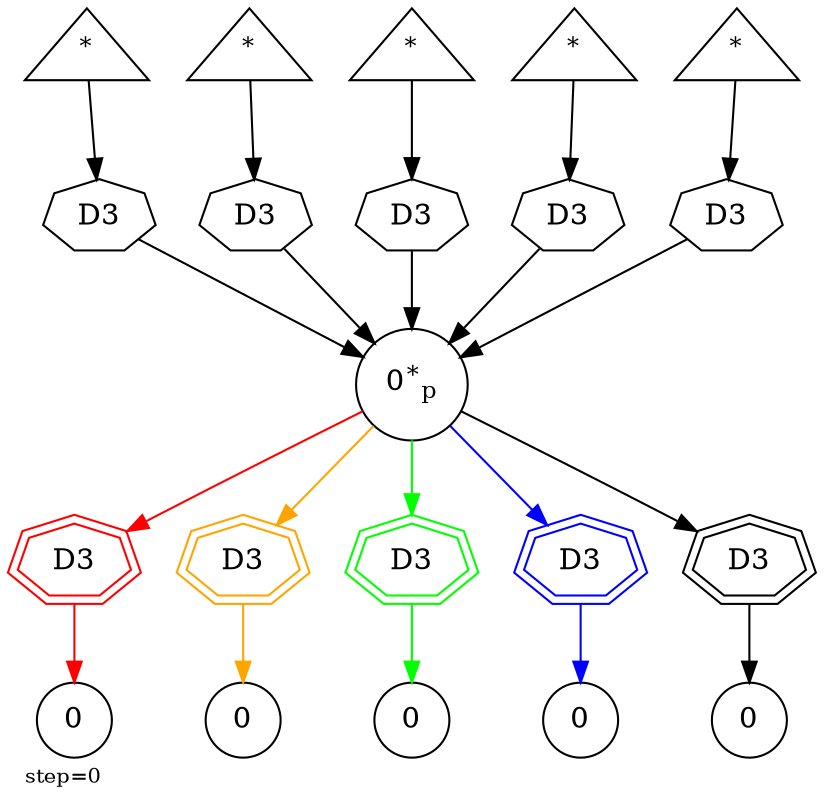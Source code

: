 digraph {
  graph  [labelloc=bottom,labeljust=left,fontsize="10",label="step=0"];
  "96" [shape=triangle,peripheries="1",label=<<SUP>*</SUP>>,labelfontcolor=black,color=black];
  "97" [shape=triangle,peripheries="1",label=<<SUP>*</SUP>>,labelfontcolor=black,color=black];
  "98" [shape=triangle,peripheries="1",label=<<SUP>*</SUP>>,labelfontcolor=black,color=black];
  "99" [shape=triangle,peripheries="1",label=<<SUP>*</SUP>>,labelfontcolor=black,color=black];
  "100" [shape=triangle,peripheries="1",label=<<SUP>*</SUP>>,labelfontcolor=black,color=black];
  "101" [shape=circle,peripheries="1",label=<0<SUP>*</SUP><SUB>p</SUB>>,labelfontcolor=black,color=black];
  "102" [shape=circle,peripheries="1",label=<0>,labelfontcolor=black,color=black];
  "103" [shape=circle,peripheries="1",label=<0>,labelfontcolor=black,color=black];
  "104" [shape=circle,peripheries="1",label=<0>,labelfontcolor=black,color=black];
  "105" [shape=circle,peripheries="1",label=<0>,labelfontcolor=black,color=black];
  "106" [shape=circle,peripheries="1",label=<0>,labelfontcolor=black,color=black];
  "107" [label=<D3>,peripheries="1",color=black,shape=septagon];
  "96" -> "107" [color=black];
  "107" -> "101" [color=black];
  "108" [label=<D3>,peripheries="1",color=black,shape=septagon];
  "97" -> "108" [color=black];
  "108" -> "101" [color=black];
  "109" [label=<D3>,peripheries="1",color=black,shape=septagon];
  "98" -> "109" [color=black];
  "109" -> "101" [color=black];
  "110" [label=<D3>,peripheries="1",color=black,shape=septagon];
  "99" -> "110" [color=black];
  "110" -> "101" [color=black];
  "111" [label=<D3>,peripheries="1",color=black,shape=septagon];
  "100" -> "111" [color=black];
  "111" -> "101" [color=black];
  "112" [label=<D3>,peripheries="2",color=Red,shape=septagon];
  "101" -> "112" [color=Red];
  "112" -> "102" [color=Red];
  "113" [label=<D3>,peripheries="2",color=Orange,shape=septagon];
  "101" -> "113" [color=Orange];
  "113" -> "103" [color=Orange];
  "114" [label=<D3>,peripheries="2",color=Green,shape=septagon];
  "101" -> "114" [color=Green];
  "114" -> "104" [color=Green];
  "115" [label=<D3>,peripheries="2",color=Blue,shape=septagon];
  "101" -> "115" [color=Blue];
  "115" -> "105" [color=Blue];
  "116" [label=<D3>,peripheries="2",color=Black,shape=septagon];
  "101" -> "116" [color=Black];
  "116" -> "106" [color=Black];
}